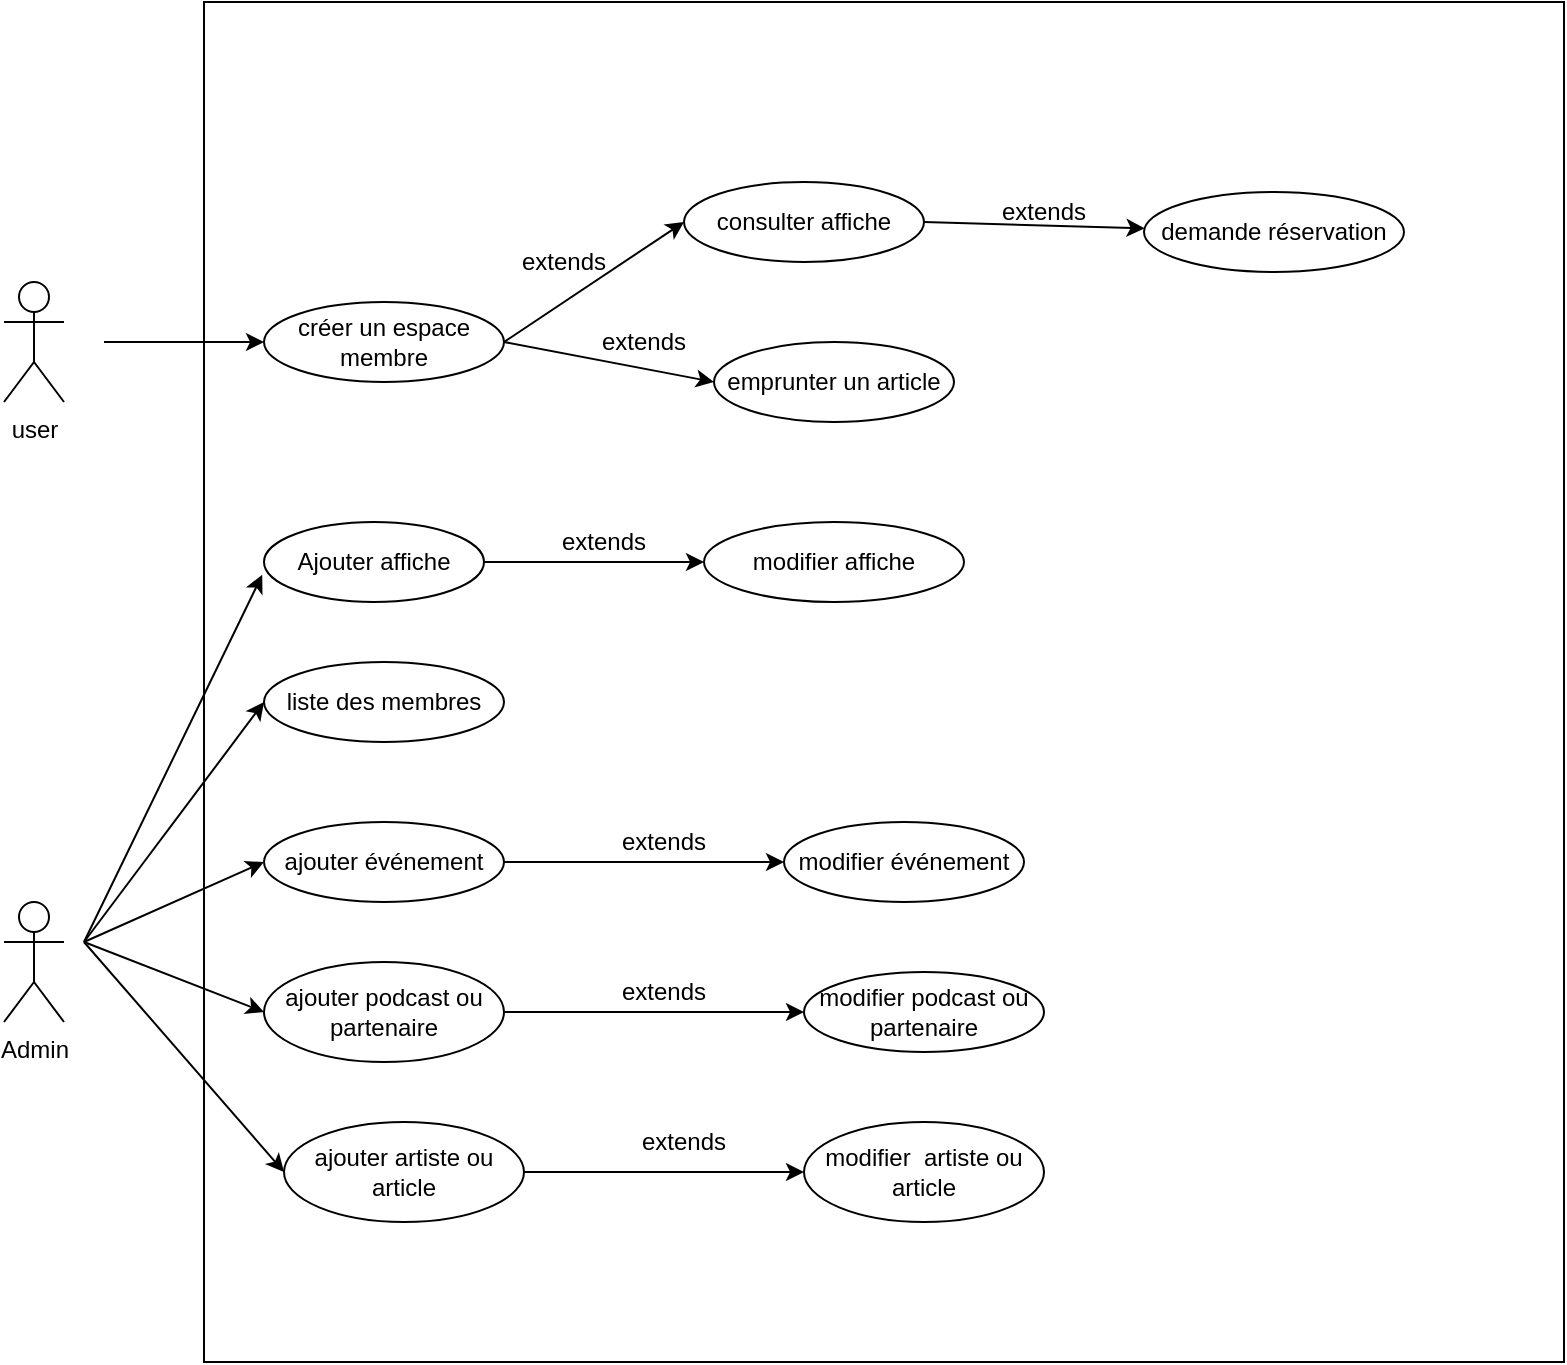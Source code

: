 <mxfile version="14.8.0" type="device" pages="2"><diagram id="FuZPyD5td1wWhKF5IIDt" name="cas d'utilisation"><mxGraphModel dx="1422" dy="780" grid="1" gridSize="10" guides="1" tooltips="1" connect="1" arrows="1" fold="1" page="1" pageScale="1" pageWidth="1169" pageHeight="1654" math="0" shadow="0"><root><mxCell id="0"/><mxCell id="1" parent="0"/><mxCell id="V8FDPiMkFqAo18z3pB5G-1" value="" style="whiteSpace=wrap;html=1;aspect=fixed;" parent="1" vertex="1"><mxGeometry x="190" y="120" width="680" height="680" as="geometry"/></mxCell><mxCell id="V8FDPiMkFqAo18z3pB5G-2" value="user" style="shape=umlActor;verticalLabelPosition=bottom;verticalAlign=top;html=1;outlineConnect=0;" parent="1" vertex="1"><mxGeometry x="90" y="260" width="30" height="60" as="geometry"/></mxCell><mxCell id="V8FDPiMkFqAo18z3pB5G-3" value="Admin" style="shape=umlActor;verticalLabelPosition=bottom;verticalAlign=top;html=1;outlineConnect=0;" parent="1" vertex="1"><mxGeometry x="90" y="570" width="30" height="60" as="geometry"/></mxCell><mxCell id="V8FDPiMkFqAo18z3pB5G-4" value="créer un espace membre" style="ellipse;whiteSpace=wrap;html=1;" parent="1" vertex="1"><mxGeometry x="220" y="270" width="120" height="40" as="geometry"/></mxCell><mxCell id="V8FDPiMkFqAo18z3pB5G-5" value="Ajouter affiche" style="ellipse;whiteSpace=wrap;html=1;" parent="1" vertex="1"><mxGeometry x="220" y="380" width="110" height="40" as="geometry"/></mxCell><mxCell id="V8FDPiMkFqAo18z3pB5G-6" value="ajouter événement" style="ellipse;whiteSpace=wrap;html=1;" parent="1" vertex="1"><mxGeometry x="220" y="530" width="120" height="40" as="geometry"/></mxCell><mxCell id="V8FDPiMkFqAo18z3pB5G-7" value="consulter affiche" style="ellipse;whiteSpace=wrap;html=1;" parent="1" vertex="1"><mxGeometry x="430" y="210" width="120" height="40" as="geometry"/></mxCell><mxCell id="V8FDPiMkFqAo18z3pB5G-8" value="demande réservation" style="ellipse;whiteSpace=wrap;html=1;" parent="1" vertex="1"><mxGeometry x="660" y="215" width="130" height="40" as="geometry"/></mxCell><mxCell id="V8FDPiMkFqAo18z3pB5G-11" value="" style="endArrow=classic;html=1;exitX=1;exitY=0.5;exitDx=0;exitDy=0;" parent="1" source="V8FDPiMkFqAo18z3pB5G-7" target="V8FDPiMkFqAo18z3pB5G-8" edge="1"><mxGeometry width="50" height="50" relative="1" as="geometry"><mxPoint x="360" y="390" as="sourcePoint"/><mxPoint x="410" y="340" as="targetPoint"/></mxGeometry></mxCell><mxCell id="V8FDPiMkFqAo18z3pB5G-12" value="extends" style="text;html=1;strokeColor=none;fillColor=none;align=center;verticalAlign=middle;whiteSpace=wrap;rounded=0;" parent="1" vertex="1"><mxGeometry x="590" y="215" width="40" height="20" as="geometry"/></mxCell><mxCell id="V8FDPiMkFqAo18z3pB5G-13" value="ajouter podcast ou partenaire" style="ellipse;whiteSpace=wrap;html=1;" parent="1" vertex="1"><mxGeometry x="220" y="600" width="120" height="50" as="geometry"/></mxCell><mxCell id="V8FDPiMkFqAo18z3pB5G-14" value="ajouter artiste ou article " style="ellipse;whiteSpace=wrap;html=1;" parent="1" vertex="1"><mxGeometry x="230" y="680" width="120" height="50" as="geometry"/></mxCell><mxCell id="V8FDPiMkFqAo18z3pB5G-16" value="" style="endArrow=classic;html=1;entryX=-0.008;entryY=0.66;entryDx=0;entryDy=0;entryPerimeter=0;" parent="1" target="V8FDPiMkFqAo18z3pB5G-5" edge="1"><mxGeometry width="50" height="50" relative="1" as="geometry"><mxPoint x="130" y="590" as="sourcePoint"/><mxPoint x="-40" y="410" as="targetPoint"/></mxGeometry></mxCell><mxCell id="V8FDPiMkFqAo18z3pB5G-17" value="" style="endArrow=classic;html=1;entryX=0;entryY=0.5;entryDx=0;entryDy=0;" parent="1" target="V8FDPiMkFqAo18z3pB5G-6" edge="1"><mxGeometry width="50" height="50" relative="1" as="geometry"><mxPoint x="130" y="590" as="sourcePoint"/><mxPoint x="200" y="460" as="targetPoint"/></mxGeometry></mxCell><mxCell id="V8FDPiMkFqAo18z3pB5G-18" value="" style="endArrow=classic;html=1;entryX=0;entryY=0.5;entryDx=0;entryDy=0;" parent="1" edge="1" target="V8FDPiMkFqAo18z3pB5G-13"><mxGeometry width="50" height="50" relative="1" as="geometry"><mxPoint x="130" y="590" as="sourcePoint"/><mxPoint x="230" y="730" as="targetPoint"/></mxGeometry></mxCell><mxCell id="V8FDPiMkFqAo18z3pB5G-19" value="" style="endArrow=classic;html=1;entryX=0;entryY=0.5;entryDx=0;entryDy=0;" parent="1" edge="1" target="V8FDPiMkFqAo18z3pB5G-14"><mxGeometry width="50" height="50" relative="1" as="geometry"><mxPoint x="130" y="590" as="sourcePoint"/><mxPoint x="220" y="780" as="targetPoint"/></mxGeometry></mxCell><mxCell id="V8FDPiMkFqAo18z3pB5G-20" value="liste des membres" style="ellipse;whiteSpace=wrap;html=1;" parent="1" vertex="1"><mxGeometry x="220" y="450" width="120" height="40" as="geometry"/></mxCell><mxCell id="V8FDPiMkFqAo18z3pB5G-21" value="" style="endArrow=classic;html=1;entryX=0;entryY=0.5;entryDx=0;entryDy=0;" parent="1" target="V8FDPiMkFqAo18z3pB5G-20" edge="1"><mxGeometry width="50" height="50" relative="1" as="geometry"><mxPoint x="130" y="590" as="sourcePoint"/><mxPoint x="200" y="460" as="targetPoint"/></mxGeometry></mxCell><mxCell id="V8FDPiMkFqAo18z3pB5G-22" value="" style="endArrow=classic;html=1;entryX=0;entryY=0.5;entryDx=0;entryDy=0;" parent="1" target="V8FDPiMkFqAo18z3pB5G-4" edge="1"><mxGeometry width="50" height="50" relative="1" as="geometry"><mxPoint x="140" y="290" as="sourcePoint"/><mxPoint x="190" y="240" as="targetPoint"/></mxGeometry></mxCell><mxCell id="i3zPbka3VOVyTf2rx81H-1" value="modifier affiche" style="ellipse;whiteSpace=wrap;html=1;" parent="1" vertex="1"><mxGeometry x="440" y="380" width="130" height="40" as="geometry"/></mxCell><mxCell id="i3zPbka3VOVyTf2rx81H-2" value="" style="endArrow=classic;html=1;exitX=1;exitY=0.5;exitDx=0;exitDy=0;" parent="1" source="V8FDPiMkFqAo18z3pB5G-5" target="i3zPbka3VOVyTf2rx81H-1" edge="1"><mxGeometry width="50" height="50" relative="1" as="geometry"><mxPoint x="358" y="385" as="sourcePoint"/><mxPoint x="430" y="370" as="targetPoint"/></mxGeometry></mxCell><mxCell id="i3zPbka3VOVyTf2rx81H-4" value="modifier podcast ou partenaire" style="ellipse;whiteSpace=wrap;html=1;" parent="1" vertex="1"><mxGeometry x="490" y="605" width="120" height="40" as="geometry"/></mxCell><mxCell id="i3zPbka3VOVyTf2rx81H-5" value="modifier événement" style="ellipse;whiteSpace=wrap;html=1;" parent="1" vertex="1"><mxGeometry x="480" y="530" width="120" height="40" as="geometry"/></mxCell><mxCell id="i3zPbka3VOVyTf2rx81H-6" value="modifier&amp;nbsp; artiste ou article " style="ellipse;whiteSpace=wrap;html=1;" parent="1" vertex="1"><mxGeometry x="490" y="680" width="120" height="50" as="geometry"/></mxCell><mxCell id="i3zPbka3VOVyTf2rx81H-7" value="" style="endArrow=classic;html=1;exitX=1;exitY=0.5;exitDx=0;exitDy=0;entryX=0;entryY=0.5;entryDx=0;entryDy=0;" parent="1" source="V8FDPiMkFqAo18z3pB5G-6" target="i3zPbka3VOVyTf2rx81H-5" edge="1"><mxGeometry width="50" height="50" relative="1" as="geometry"><mxPoint x="390" y="510" as="sourcePoint"/><mxPoint x="440" y="460" as="targetPoint"/></mxGeometry></mxCell><mxCell id="i3zPbka3VOVyTf2rx81H-8" value="" style="endArrow=classic;html=1;exitX=1;exitY=0.5;exitDx=0;exitDy=0;" parent="1" source="V8FDPiMkFqAo18z3pB5G-13" edge="1" target="i3zPbka3VOVyTf2rx81H-4"><mxGeometry width="50" height="50" relative="1" as="geometry"><mxPoint x="360" y="560" as="sourcePoint"/><mxPoint x="460" y="550" as="targetPoint"/></mxGeometry></mxCell><mxCell id="i3zPbka3VOVyTf2rx81H-9" value="" style="endArrow=classic;html=1;exitX=1;exitY=0.5;exitDx=0;exitDy=0;" parent="1" source="V8FDPiMkFqAo18z3pB5G-14" edge="1" target="i3zPbka3VOVyTf2rx81H-6"><mxGeometry width="50" height="50" relative="1" as="geometry"><mxPoint x="400" y="630" as="sourcePoint"/><mxPoint x="460" y="610" as="targetPoint"/></mxGeometry></mxCell><mxCell id="NF9Gj8MpVSCJkbcEiU8S-1" value="" style="endArrow=classic;html=1;exitX=1;exitY=0.5;exitDx=0;exitDy=0;entryX=0;entryY=0.5;entryDx=0;entryDy=0;" edge="1" parent="1" source="V8FDPiMkFqAo18z3pB5G-4" target="V8FDPiMkFqAo18z3pB5G-7"><mxGeometry width="50" height="50" relative="1" as="geometry"><mxPoint x="560" y="420" as="sourcePoint"/><mxPoint x="610" y="370" as="targetPoint"/></mxGeometry></mxCell><mxCell id="NF9Gj8MpVSCJkbcEiU8S-2" value="emprunter un article" style="ellipse;whiteSpace=wrap;html=1;" vertex="1" parent="1"><mxGeometry x="445" y="290" width="120" height="40" as="geometry"/></mxCell><mxCell id="NF9Gj8MpVSCJkbcEiU8S-4" value="" style="endArrow=classic;html=1;entryX=0;entryY=0.5;entryDx=0;entryDy=0;" edge="1" parent="1" target="NF9Gj8MpVSCJkbcEiU8S-2"><mxGeometry width="50" height="50" relative="1" as="geometry"><mxPoint x="340" y="290" as="sourcePoint"/><mxPoint x="610" y="520" as="targetPoint"/></mxGeometry></mxCell><mxCell id="NF9Gj8MpVSCJkbcEiU8S-5" value="extends" style="text;html=1;strokeColor=none;fillColor=none;align=center;verticalAlign=middle;whiteSpace=wrap;rounded=0;" vertex="1" parent="1"><mxGeometry x="370" y="380" width="40" height="20" as="geometry"/></mxCell><mxCell id="NF9Gj8MpVSCJkbcEiU8S-6" value="extends" style="text;html=1;strokeColor=none;fillColor=none;align=center;verticalAlign=middle;whiteSpace=wrap;rounded=0;" vertex="1" parent="1"><mxGeometry x="390" y="280" width="40" height="20" as="geometry"/></mxCell><mxCell id="NF9Gj8MpVSCJkbcEiU8S-7" value="extends" style="text;html=1;strokeColor=none;fillColor=none;align=center;verticalAlign=middle;whiteSpace=wrap;rounded=0;" vertex="1" parent="1"><mxGeometry x="350" y="240" width="40" height="20" as="geometry"/></mxCell><mxCell id="NF9Gj8MpVSCJkbcEiU8S-9" value="extends" style="text;html=1;strokeColor=none;fillColor=none;align=center;verticalAlign=middle;whiteSpace=wrap;rounded=0;" vertex="1" parent="1"><mxGeometry x="410" y="680" width="40" height="20" as="geometry"/></mxCell><mxCell id="NF9Gj8MpVSCJkbcEiU8S-10" value="extends" style="text;html=1;strokeColor=none;fillColor=none;align=center;verticalAlign=middle;whiteSpace=wrap;rounded=0;" vertex="1" parent="1"><mxGeometry x="400" y="605" width="40" height="20" as="geometry"/></mxCell><mxCell id="NF9Gj8MpVSCJkbcEiU8S-11" value="extends" style="text;html=1;strokeColor=none;fillColor=none;align=center;verticalAlign=middle;whiteSpace=wrap;rounded=0;" vertex="1" parent="1"><mxGeometry x="400" y="530" width="40" height="20" as="geometry"/></mxCell></root></mxGraphModel></diagram><diagram id="jq0s9h_Fg1WDjnFCMIqR" name="diagramme d'activité"><mxGraphModel dx="1422" dy="780" grid="1" gridSize="10" guides="1" tooltips="1" connect="1" arrows="1" fold="1" page="1" pageScale="1" pageWidth="1169" pageHeight="1654" math="0" shadow="0"><root><mxCell id="sKcfZd7VcUvMdQ3s5Gn_-0"/><mxCell id="sKcfZd7VcUvMdQ3s5Gn_-1" parent="sKcfZd7VcUvMdQ3s5Gn_-0"/><mxCell id="gVf6BemhRedLrZZ2qRD3-1" value="" style="ellipse;html=1;shape=startState;fillColor=#000000;strokeColor=#ff0000;" parent="sKcfZd7VcUvMdQ3s5Gn_-1" vertex="1"><mxGeometry x="385" y="90" width="30" height="30" as="geometry"/></mxCell><mxCell id="gVf6BemhRedLrZZ2qRD3-3" value="inscrit" style="shape=rhombus;html=1;dashed=0;whitespace=wrap;perimeter=rhombusPerimeter;" parent="sKcfZd7VcUvMdQ3s5Gn_-1" vertex="1"><mxGeometry x="340" y="175" width="120" height="50" as="geometry"/></mxCell><mxCell id="gVf6BemhRedLrZZ2qRD3-5" value="connexion" style="rounded=1;whiteSpace=wrap;html=1;" parent="sKcfZd7VcUvMdQ3s5Gn_-1" vertex="1"><mxGeometry x="340" y="290" width="120" height="60" as="geometry"/></mxCell><mxCell id="gVf6BemhRedLrZZ2qRD3-6" value="" style="endArrow=classic;html=1;exitX=0.5;exitY=1;exitDx=0;exitDy=0;entryX=0.5;entryY=0;entryDx=0;entryDy=0;" parent="sKcfZd7VcUvMdQ3s5Gn_-1" source="gVf6BemhRedLrZZ2qRD3-3" target="gVf6BemhRedLrZZ2qRD3-5" edge="1"><mxGeometry width="50" height="50" relative="1" as="geometry"><mxPoint x="540" y="300" as="sourcePoint"/><mxPoint x="590" y="250" as="targetPoint"/></mxGeometry></mxCell><mxCell id="gVf6BemhRedLrZZ2qRD3-7" value="oui" style="text;html=1;strokeColor=none;fillColor=none;align=center;verticalAlign=middle;whiteSpace=wrap;rounded=0;" parent="sKcfZd7VcUvMdQ3s5Gn_-1" vertex="1"><mxGeometry x="360" y="240" width="40" height="20" as="geometry"/></mxCell><mxCell id="gVf6BemhRedLrZZ2qRD3-8" value="Inscription" style="rounded=1;whiteSpace=wrap;html=1;" parent="sKcfZd7VcUvMdQ3s5Gn_-1" vertex="1"><mxGeometry x="570" y="180" width="120" height="40" as="geometry"/></mxCell><mxCell id="gVf6BemhRedLrZZ2qRD3-9" value="" style="endArrow=classic;html=1;exitX=1;exitY=0.5;exitDx=0;exitDy=0;entryX=0;entryY=0.5;entryDx=0;entryDy=0;" parent="sKcfZd7VcUvMdQ3s5Gn_-1" source="gVf6BemhRedLrZZ2qRD3-3" target="gVf6BemhRedLrZZ2qRD3-8" edge="1"><mxGeometry width="50" height="50" relative="1" as="geometry"><mxPoint x="460" y="200" as="sourcePoint"/><mxPoint x="510" y="150" as="targetPoint"/></mxGeometry></mxCell><mxCell id="gVf6BemhRedLrZZ2qRD3-10" value="non" style="text;html=1;align=center;verticalAlign=middle;resizable=0;points=[];autosize=1;strokeColor=none;" parent="sKcfZd7VcUvMdQ3s5Gn_-1" vertex="1"><mxGeometry x="500" y="180" width="40" height="20" as="geometry"/></mxCell><mxCell id="gVf6BemhRedLrZZ2qRD3-11" value="" style="endArrow=classic;html=1;exitX=0.583;exitY=1.05;exitDx=0;exitDy=0;entryX=1;entryY=0.5;entryDx=0;entryDy=0;exitPerimeter=0;" parent="sKcfZd7VcUvMdQ3s5Gn_-1" source="gVf6BemhRedLrZZ2qRD3-8" target="gVf6BemhRedLrZZ2qRD3-5" edge="1"><mxGeometry width="50" height="50" relative="1" as="geometry"><mxPoint x="580" y="350" as="sourcePoint"/><mxPoint x="630" y="300" as="targetPoint"/><Array as="points"><mxPoint x="640" y="320"/></Array></mxGeometry></mxCell><mxCell id="gVf6BemhRedLrZZ2qRD3-12" value="admin" style="rhombus;whiteSpace=wrap;html=1;" parent="sKcfZd7VcUvMdQ3s5Gn_-1" vertex="1"><mxGeometry x="360" y="440" width="80" height="80" as="geometry"/></mxCell><mxCell id="gVf6BemhRedLrZZ2qRD3-13" value="" style="endArrow=classic;html=1;exitX=0.5;exitY=1;exitDx=0;exitDy=0;entryX=0.5;entryY=0;entryDx=0;entryDy=0;" parent="sKcfZd7VcUvMdQ3s5Gn_-1" source="gVf6BemhRedLrZZ2qRD3-5" target="gVf6BemhRedLrZZ2qRD3-12" edge="1"><mxGeometry width="50" height="50" relative="1" as="geometry"><mxPoint x="390" y="420" as="sourcePoint"/><mxPoint x="440" y="370" as="targetPoint"/></mxGeometry></mxCell><mxCell id="9Wc3vF-EdSKlTOQdRgt5-0" value="&lt;div&gt;consulter article&lt;br&gt;&lt;/div&gt;" style="rounded=1;whiteSpace=wrap;html=1;" parent="sKcfZd7VcUvMdQ3s5Gn_-1" vertex="1"><mxGeometry x="580" y="610" width="120" height="60" as="geometry"/></mxCell><mxCell id="9Wc3vF-EdSKlTOQdRgt5-1" value="ajout / modification article " style="rounded=1;whiteSpace=wrap;html=1;" parent="sKcfZd7VcUvMdQ3s5Gn_-1" vertex="1"><mxGeometry x="340" y="610" width="120" height="60" as="geometry"/></mxCell><mxCell id="9Wc3vF-EdSKlTOQdRgt5-2" value="" style="endArrow=classic;html=1;exitX=0.5;exitY=1;exitDx=0;exitDy=0;entryX=0.5;entryY=0;entryDx=0;entryDy=0;" parent="sKcfZd7VcUvMdQ3s5Gn_-1" source="gVf6BemhRedLrZZ2qRD3-12" target="9Wc3vF-EdSKlTOQdRgt5-1" edge="1"><mxGeometry width="50" height="50" relative="1" as="geometry"><mxPoint x="400" y="550" as="sourcePoint"/><mxPoint x="450" y="500" as="targetPoint"/></mxGeometry></mxCell><mxCell id="9Wc3vF-EdSKlTOQdRgt5-3" value="" style="endArrow=classic;html=1;exitX=1;exitY=0.5;exitDx=0;exitDy=0;entryX=0.5;entryY=0;entryDx=0;entryDy=0;" parent="sKcfZd7VcUvMdQ3s5Gn_-1" source="gVf6BemhRedLrZZ2qRD3-12" target="9Wc3vF-EdSKlTOQdRgt5-0" edge="1"><mxGeometry width="50" height="50" relative="1" as="geometry"><mxPoint x="440" y="470" as="sourcePoint"/><mxPoint x="580" y="470" as="targetPoint"/><Array as="points"><mxPoint x="640" y="480"/></Array></mxGeometry></mxCell><mxCell id="9Wc3vF-EdSKlTOQdRgt5-4" value="non" style="text;html=1;align=center;verticalAlign=middle;resizable=0;points=[];autosize=1;strokeColor=none;" parent="sKcfZd7VcUvMdQ3s5Gn_-1" vertex="1"><mxGeometry x="480" y="450" width="40" height="20" as="geometry"/></mxCell><mxCell id="9Wc3vF-EdSKlTOQdRgt5-5" value="oui" style="text;html=1;align=center;verticalAlign=middle;resizable=0;points=[];autosize=1;strokeColor=none;" parent="sKcfZd7VcUvMdQ3s5Gn_-1" vertex="1"><mxGeometry x="375" y="540" width="30" height="20" as="geometry"/></mxCell><mxCell id="t2NqkUn2qGeSk7O03NnQ-1" value="" style="endArrow=classic;html=1;exitX=0.5;exitY=1;exitDx=0;exitDy=0;entryX=0.5;entryY=0;entryDx=0;entryDy=0;" parent="sKcfZd7VcUvMdQ3s5Gn_-1" source="9Wc3vF-EdSKlTOQdRgt5-0" target="CZUt87i0U8Dhhd4UDfC9-0" edge="1"><mxGeometry width="50" height="50" relative="1" as="geometry"><mxPoint x="720" y="480" as="sourcePoint"/><mxPoint x="630" y="790" as="targetPoint"/></mxGeometry></mxCell><mxCell id="t2NqkUn2qGeSk7O03NnQ-2" value="" style="endArrow=classic;html=1;entryX=0;entryY=0.5;entryDx=0;entryDy=0;exitX=1;exitY=0.5;exitDx=0;exitDy=0;" parent="sKcfZd7VcUvMdQ3s5Gn_-1" source="9Wc3vF-EdSKlTOQdRgt5-1" target="9Wc3vF-EdSKlTOQdRgt5-0" edge="1"><mxGeometry width="50" height="50" relative="1" as="geometry"><mxPoint x="470" y="630" as="sourcePoint"/><mxPoint x="540" y="590" as="targetPoint"/></mxGeometry></mxCell><mxCell id="t2NqkUn2qGeSk7O03NnQ-4" value="" style="endArrow=classic;html=1;entryX=0.5;entryY=0;entryDx=0;entryDy=0;exitX=0.5;exitY=1;exitDx=0;exitDy=0;" parent="sKcfZd7VcUvMdQ3s5Gn_-1" source="CZUt87i0U8Dhhd4UDfC9-0" target="CZUt87i0U8Dhhd4UDfC9-8" edge="1"><mxGeometry width="50" height="50" relative="1" as="geometry"><mxPoint x="630" y="850" as="sourcePoint"/><mxPoint x="630" y="910" as="targetPoint"/></mxGeometry></mxCell><mxCell id="CZUt87i0U8Dhhd4UDfC9-0" value="reservation" style="shape=rhombus;perimeter=rhombusPerimeter;whiteSpace=wrap;html=1;align=center;" vertex="1" parent="sKcfZd7VcUvMdQ3s5Gn_-1"><mxGeometry x="595" y="730" width="90" height="60" as="geometry"/></mxCell><mxCell id="CZUt87i0U8Dhhd4UDfC9-1" value="emprunt" style="shape=rhombus;perimeter=rhombusPerimeter;whiteSpace=wrap;html=1;align=center;" vertex="1" parent="sKcfZd7VcUvMdQ3s5Gn_-1"><mxGeometry x="780" y="610" width="120" height="60" as="geometry"/></mxCell><mxCell id="CZUt87i0U8Dhhd4UDfC9-4" value="" style="endArrow=classic;html=1;exitX=1;exitY=0.5;exitDx=0;exitDy=0;entryX=0;entryY=0.5;entryDx=0;entryDy=0;" edge="1" parent="sKcfZd7VcUvMdQ3s5Gn_-1" source="9Wc3vF-EdSKlTOQdRgt5-0" target="CZUt87i0U8Dhhd4UDfC9-1"><mxGeometry width="50" height="50" relative="1" as="geometry"><mxPoint x="690" y="630" as="sourcePoint"/><mxPoint x="820" y="640" as="targetPoint"/><Array as="points"><mxPoint x="750" y="640"/></Array></mxGeometry></mxCell><mxCell id="CZUt87i0U8Dhhd4UDfC9-6" value="" style="endArrow=classic;html=1;entryX=0;entryY=0.5;entryDx=0;entryDy=0;exitX=1;exitY=0.5;exitDx=0;exitDy=0;" edge="1" parent="sKcfZd7VcUvMdQ3s5Gn_-1" source="CZUt87i0U8Dhhd4UDfC9-0" target="CZUt87i0U8Dhhd4UDfC9-16"><mxGeometry width="50" height="50" relative="1" as="geometry"><mxPoint x="680" y="820" as="sourcePoint"/><mxPoint x="760" y="760" as="targetPoint"/></mxGeometry></mxCell><mxCell id="CZUt87i0U8Dhhd4UDfC9-7" value="" style="endArrow=classic;html=1;exitX=0.5;exitY=1;exitDx=0;exitDy=0;" edge="1" parent="sKcfZd7VcUvMdQ3s5Gn_-1" source="CZUt87i0U8Dhhd4UDfC9-1" target="CZUt87i0U8Dhhd4UDfC9-16"><mxGeometry width="50" height="50" relative="1" as="geometry"><mxPoint x="880" y="680" as="sourcePoint"/><mxPoint x="880" y="790" as="targetPoint"/></mxGeometry></mxCell><mxCell id="CZUt87i0U8Dhhd4UDfC9-8" value="" style="ellipse;html=1;shape=endState;fillColor=#000000;strokeColor=#ff0000;" vertex="1" parent="sKcfZd7VcUvMdQ3s5Gn_-1"><mxGeometry x="625" y="900" width="30" height="30" as="geometry"/></mxCell><mxCell id="CZUt87i0U8Dhhd4UDfC9-10" value="oui" style="text;html=1;align=center;verticalAlign=middle;resizable=0;points=[];autosize=1;strokeColor=none;" vertex="1" parent="sKcfZd7VcUvMdQ3s5Gn_-1"><mxGeometry x="710" y="740" width="30" height="20" as="geometry"/></mxCell><mxCell id="CZUt87i0U8Dhhd4UDfC9-11" value="non" style="text;html=1;align=center;verticalAlign=middle;resizable=0;points=[];autosize=1;strokeColor=none;" vertex="1" parent="sKcfZd7VcUvMdQ3s5Gn_-1"><mxGeometry x="600" y="827" width="40" height="20" as="geometry"/></mxCell><mxCell id="CZUt87i0U8Dhhd4UDfC9-13" value="oui" style="text;html=1;align=center;verticalAlign=middle;resizable=0;points=[];autosize=1;strokeColor=none;" vertex="1" parent="sKcfZd7VcUvMdQ3s5Gn_-1"><mxGeometry x="810" y="680" width="30" height="20" as="geometry"/></mxCell><mxCell id="CZUt87i0U8Dhhd4UDfC9-15" value="" style="endArrow=classic;html=1;" edge="1" parent="sKcfZd7VcUvMdQ3s5Gn_-1" target="gVf6BemhRedLrZZ2qRD3-3"><mxGeometry width="50" height="50" relative="1" as="geometry"><mxPoint x="400" y="120" as="sourcePoint"/><mxPoint x="610" y="300" as="targetPoint"/></mxGeometry></mxCell><mxCell id="CZUt87i0U8Dhhd4UDfC9-16" value="enregistrement" style="rounded=1;whiteSpace=wrap;html=1;" vertex="1" parent="sKcfZd7VcUvMdQ3s5Gn_-1"><mxGeometry x="780" y="730" width="120" height="60" as="geometry"/></mxCell><mxCell id="CZUt87i0U8Dhhd4UDfC9-17" value="" style="endArrow=classic;html=1;" edge="1" parent="sKcfZd7VcUvMdQ3s5Gn_-1"><mxGeometry width="50" height="50" relative="1" as="geometry"><mxPoint x="900" y="640" as="sourcePoint"/><mxPoint x="660" y="920" as="targetPoint"/><Array as="points"><mxPoint x="1000" y="640"/><mxPoint x="1000" y="920"/></Array></mxGeometry></mxCell><mxCell id="CZUt87i0U8Dhhd4UDfC9-18" value="" style="endArrow=classic;html=1;exitX=0.5;exitY=1;exitDx=0;exitDy=0;" edge="1" parent="sKcfZd7VcUvMdQ3s5Gn_-1" source="CZUt87i0U8Dhhd4UDfC9-16"><mxGeometry width="50" height="50" relative="1" as="geometry"><mxPoint x="820" y="790" as="sourcePoint"/><mxPoint x="660" y="920" as="targetPoint"/><Array as="points"><mxPoint x="840" y="920"/></Array></mxGeometry></mxCell><mxCell id="CZUt87i0U8Dhhd4UDfC9-19" value="non" style="text;html=1;align=center;verticalAlign=middle;resizable=0;points=[];autosize=1;strokeColor=none;" vertex="1" parent="sKcfZd7VcUvMdQ3s5Gn_-1"><mxGeometry x="930" y="620" width="40" height="20" as="geometry"/></mxCell><mxCell id="CZUt87i0U8Dhhd4UDfC9-20" value="" style="endArrow=classic;html=1;" edge="1" parent="sKcfZd7VcUvMdQ3s5Gn_-1"><mxGeometry width="50" height="50" relative="1" as="geometry"><mxPoint x="400" y="670" as="sourcePoint"/><mxPoint x="620" y="920" as="targetPoint"/><Array as="points"><mxPoint x="400" y="920"/></Array></mxGeometry></mxCell></root></mxGraphModel></diagram></mxfile>